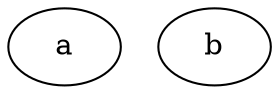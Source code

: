 strict digraph {
	graph [bb="0,0,126,38",
		stric=False
	];
	node [label="\N"];
	a	 [height="0.51389",
		pos="27,19",
		width="0.75"];
	b	 [height="0.51389",
		pos="99,19",
		width="0.75"];
}

